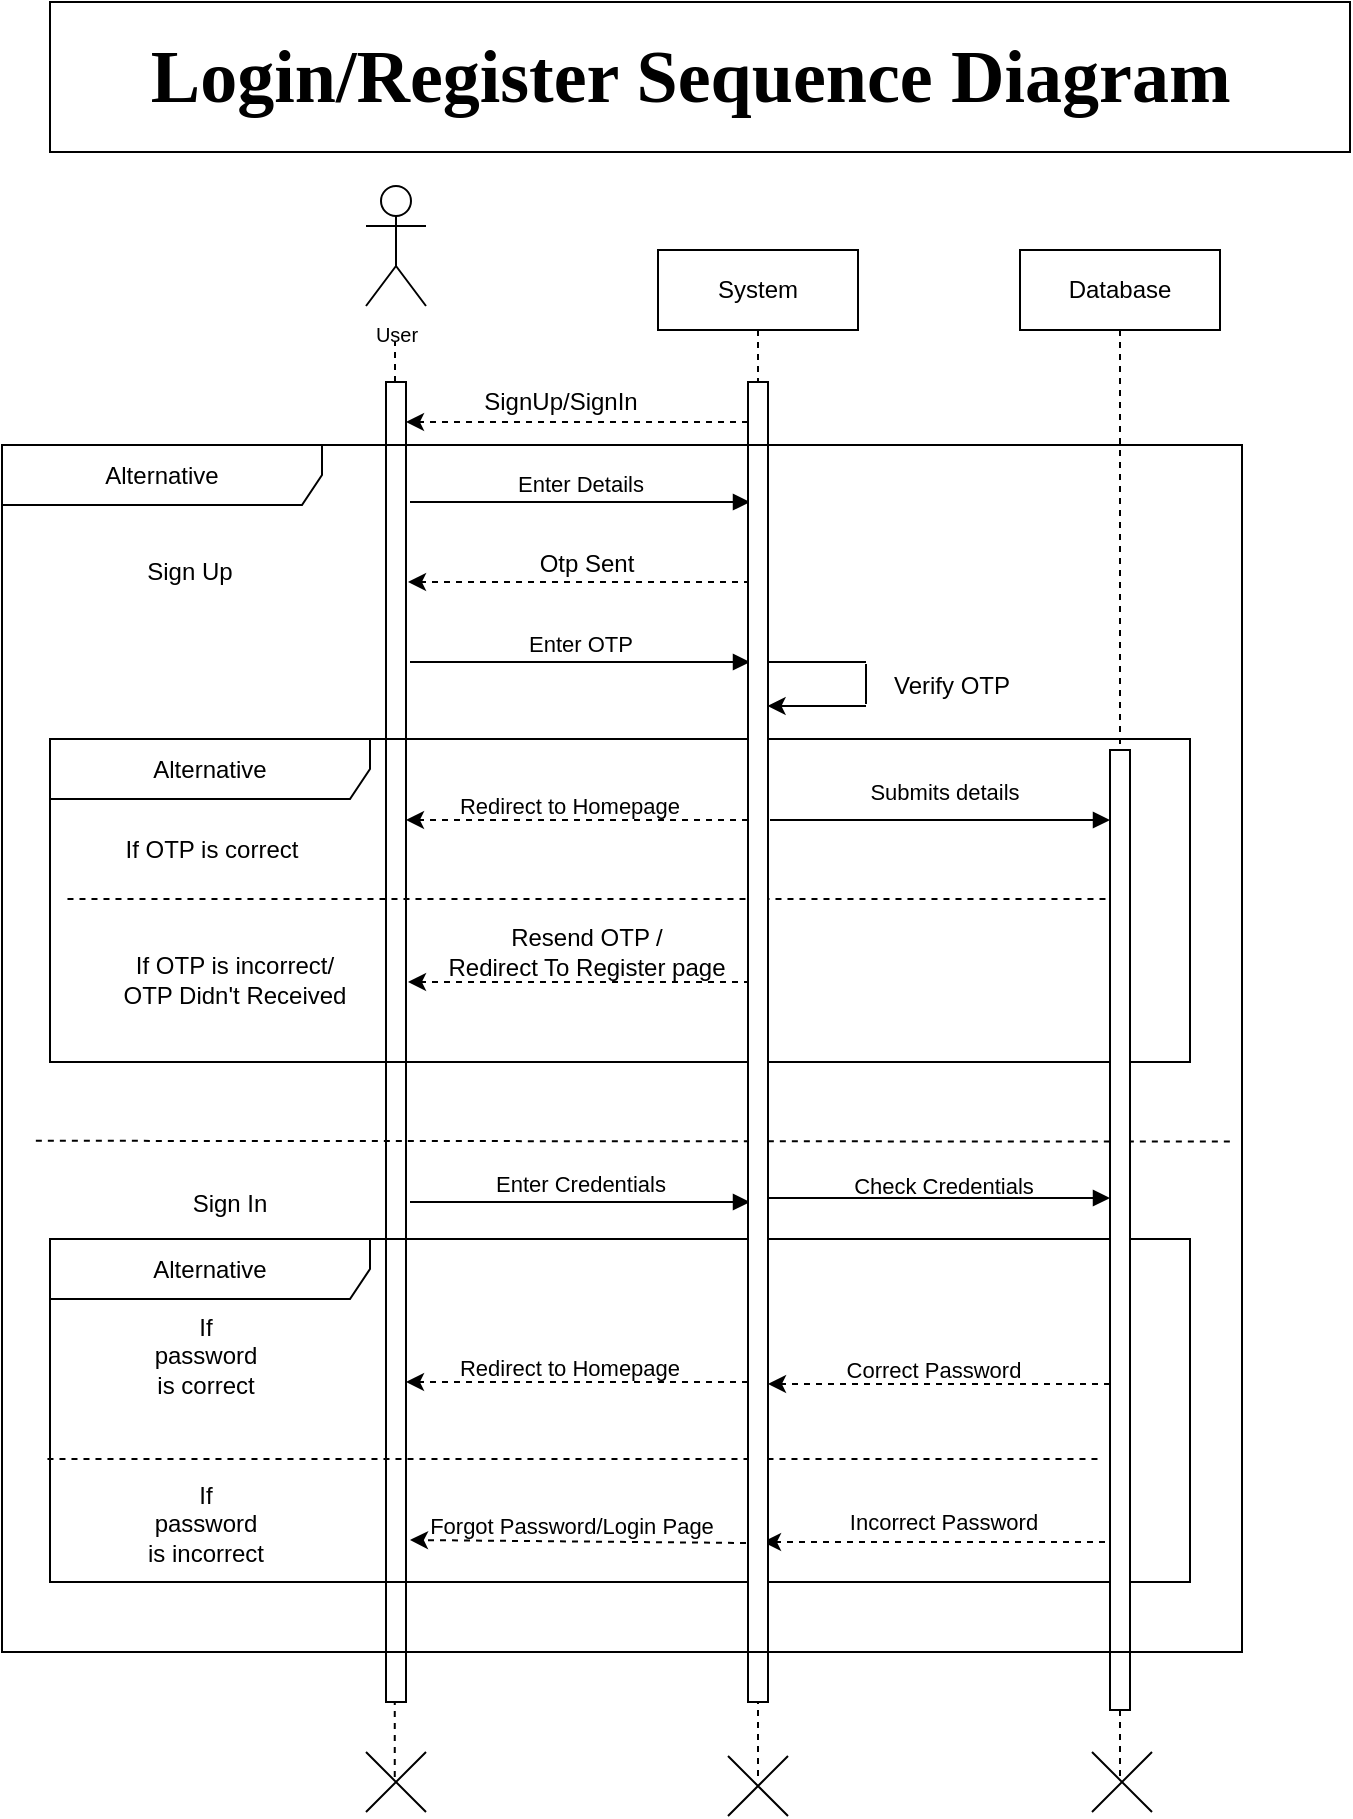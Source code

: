 <mxfile version="20.8.16" type="device"><diagram name="Page-1" id="2YBvvXClWsGukQMizWep"><mxGraphModel dx="623" dy="1496" grid="1" gridSize="10" guides="1" tooltips="1" connect="1" arrows="1" fold="1" page="1" pageScale="1" pageWidth="850" pageHeight="1100" math="0" shadow="0"><root><mxCell id="0"/><mxCell id="1" parent="0"/><mxCell id="y4Vze9adEDJtBPO1D6kC-1" value="System" style="shape=umlLifeline;perimeter=lifelinePerimeter;whiteSpace=wrap;html=1;container=0;dropTarget=0;collapsible=0;recursiveResize=0;outlineConnect=0;portConstraint=eastwest;newEdgeStyle={&quot;edgeStyle&quot;:&quot;elbowEdgeStyle&quot;,&quot;elbow&quot;:&quot;vertical&quot;,&quot;curved&quot;:0,&quot;rounded&quot;:0};" parent="1" vertex="1"><mxGeometry x="454" y="74" width="100" height="766" as="geometry"/></mxCell><mxCell id="y4Vze9adEDJtBPO1D6kC-3" value="Enter Details" style="html=1;verticalAlign=bottom;endArrow=block;edgeStyle=elbowEdgeStyle;elbow=vertical;curved=0;rounded=0;" parent="1" edge="1"><mxGeometry relative="1" as="geometry"><mxPoint x="330" y="200" as="sourcePoint"/><Array as="points"><mxPoint x="415" y="200"/></Array><mxPoint x="500" y="200" as="targetPoint"/></mxGeometry></mxCell><mxCell id="y4Vze9adEDJtBPO1D6kC-4" value="Submits details" style="html=1;verticalAlign=bottom;endArrow=block;edgeStyle=elbowEdgeStyle;elbow=vertical;curved=0;rounded=0;" parent="1" target="_2Mjty7Dlnw-NXfnQedJ-2" edge="1"><mxGeometry x="0.02" y="5" relative="1" as="geometry"><mxPoint x="510" y="359" as="sourcePoint"/><Array as="points"><mxPoint x="650" y="359"/></Array><mxPoint x="686.5" y="359" as="targetPoint"/><mxPoint as="offset"/></mxGeometry></mxCell><mxCell id="y4Vze9adEDJtBPO1D6kC-7" value="Enter Credentials" style="html=1;verticalAlign=bottom;endArrow=block;edgeStyle=elbowEdgeStyle;elbow=vertical;curved=0;rounded=0;" parent="1" edge="1"><mxGeometry relative="1" as="geometry"><mxPoint x="330" y="550" as="sourcePoint"/><Array as="points"><mxPoint x="415" y="550"/></Array><mxPoint x="500" y="550" as="targetPoint"/></mxGeometry></mxCell><mxCell id="y4Vze9adEDJtBPO1D6kC-11" value="Correct Password" style="text;html=1;strokeColor=none;fillColor=none;align=center;verticalAlign=middle;whiteSpace=wrap;rounded=0;fontSize=11;" parent="1" vertex="1"><mxGeometry x="532" y="619" width="120" height="30" as="geometry"/></mxCell><mxCell id="y4Vze9adEDJtBPO1D6kC-14" value="" style="endArrow=classic;dashed=1;html=1;rounded=0;" parent="1" edge="1"><mxGeometry width="50" height="50" relative="1" as="geometry"><mxPoint x="499" y="640" as="sourcePoint"/><mxPoint x="328" y="640" as="targetPoint"/></mxGeometry></mxCell><mxCell id="y4Vze9adEDJtBPO1D6kC-15" value="Redirect to Homepage" style="text;html=1;strokeColor=none;fillColor=none;align=center;verticalAlign=middle;whiteSpace=wrap;rounded=0;fontSize=11;" parent="1" vertex="1"><mxGeometry x="350" y="618" width="120" height="30" as="geometry"/></mxCell><mxCell id="y4Vze9adEDJtBPO1D6kC-22" value="" style="shape=umlDestroy;html=1;" parent="1" vertex="1"><mxGeometry x="308" y="825" width="30" height="30" as="geometry"/></mxCell><mxCell id="y4Vze9adEDJtBPO1D6kC-23" value="" style="shape=umlDestroy;html=1;" parent="1" vertex="1"><mxGeometry x="489" y="827" width="30" height="30" as="geometry"/></mxCell><mxCell id="y4Vze9adEDJtBPO1D6kC-25" value="&lt;font size=&quot;1&quot; face=&quot;Comic Sans MS&quot; style=&quot;&quot;&gt;&lt;b style=&quot;font-size: 37px;&quot;&gt;Login/Register Sequence Diagram&amp;nbsp;&lt;/b&gt;&lt;/font&gt;" style="rounded=0;whiteSpace=wrap;html=1;" parent="1" vertex="1"><mxGeometry x="150" y="-50" width="650" height="75" as="geometry"/></mxCell><mxCell id="lWrMniFHlVbD3IflR696-2" value="Check Credentials" style="text;html=1;strokeColor=none;fillColor=none;align=center;verticalAlign=middle;whiteSpace=wrap;rounded=0;fontSize=11;" parent="1" vertex="1"><mxGeometry x="532" y="527" width="130" height="30" as="geometry"/></mxCell><mxCell id="lWrMniFHlVbD3IflR696-7" value="&lt;font style=&quot;font-size: 10px;&quot;&gt;User&lt;/font&gt;" style="shape=umlActor;verticalLabelPosition=bottom;verticalAlign=top;html=1;outlineConnect=0;" parent="1" vertex="1"><mxGeometry x="308" y="42" width="30" height="60" as="geometry"/></mxCell><mxCell id="lWrMniFHlVbD3IflR696-8" value="" style="endArrow=none;dashed=1;html=1;rounded=0;" parent="1" source="aM9ryv3xv72pqoxQDRHE-2" edge="1"><mxGeometry width="50" height="50" relative="1" as="geometry"><mxPoint x="322.5" y="590" as="sourcePoint"/><mxPoint x="322.5" y="120" as="targetPoint"/></mxGeometry></mxCell><mxCell id="lWrMniFHlVbD3IflR696-9" value="" style="endArrow=none;dashed=1;html=1;rounded=0;" parent="1" edge="1"><mxGeometry width="50" height="50" relative="1" as="geometry"><mxPoint x="322.38" y="837.5" as="sourcePoint"/><mxPoint x="322.38" y="757.5" as="targetPoint"/></mxGeometry></mxCell><mxCell id="aM9ryv3xv72pqoxQDRHE-2" value="" style="html=1;points=[];perimeter=orthogonalPerimeter;outlineConnect=0;targetShapes=umlLifeline;portConstraint=eastwest;newEdgeStyle={&quot;edgeStyle&quot;:&quot;elbowEdgeStyle&quot;,&quot;elbow&quot;:&quot;vertical&quot;,&quot;curved&quot;:0,&quot;rounded&quot;:0};" parent="1" vertex="1"><mxGeometry x="318" y="140" width="10" height="660" as="geometry"/></mxCell><mxCell id="lWrMniFHlVbD3IflR696-11" value="" style="endArrow=none;dashed=1;html=1;rounded=0;exitX=0.003;exitY=0.6;exitDx=0;exitDy=0;exitPerimeter=0;" parent="1" target="_2Mjty7Dlnw-NXfnQedJ-1" edge="1"><mxGeometry width="50" height="50" relative="1" as="geometry"><mxPoint x="158.74" y="398.5" as="sourcePoint"/><mxPoint x="679" y="398.5" as="targetPoint"/></mxGeometry></mxCell><mxCell id="_2Mjty7Dlnw-NXfnQedJ-1" value="Database" style="shape=umlLifeline;perimeter=lifelinePerimeter;whiteSpace=wrap;html=1;container=0;dropTarget=0;collapsible=0;recursiveResize=0;outlineConnect=0;portConstraint=eastwest;newEdgeStyle={&quot;edgeStyle&quot;:&quot;elbowEdgeStyle&quot;,&quot;elbow&quot;:&quot;vertical&quot;,&quot;curved&quot;:0,&quot;rounded&quot;:0};" parent="1" vertex="1"><mxGeometry x="635" y="74" width="100" height="766" as="geometry"/></mxCell><mxCell id="lWrMniFHlVbD3IflR696-1" value="" style="html=1;verticalAlign=bottom;endArrow=block;edgeStyle=elbowEdgeStyle;elbow=vertical;curved=0;rounded=0;" parent="1" edge="1"><mxGeometry relative="1" as="geometry"><mxPoint x="509" y="548" as="sourcePoint"/><Array as="points"/><mxPoint x="680" y="548" as="targetPoint"/></mxGeometry></mxCell><mxCell id="_2Mjty7Dlnw-NXfnQedJ-3" value="" style="endArrow=classic;dashed=1;html=1;rounded=0;" parent="1" edge="1"><mxGeometry width="50" height="50" relative="1" as="geometry"><mxPoint x="680" y="641" as="sourcePoint"/><mxPoint x="509" y="641" as="targetPoint"/></mxGeometry></mxCell><mxCell id="_2Mjty7Dlnw-NXfnQedJ-4" value="" style="endArrow=classic;dashed=1;html=1;rounded=0;" parent="1" edge="1"><mxGeometry width="50" height="50" relative="1" as="geometry"><mxPoint x="677.5" y="720" as="sourcePoint"/><mxPoint x="506.5" y="720" as="targetPoint"/></mxGeometry></mxCell><mxCell id="_2Mjty7Dlnw-NXfnQedJ-5" value="" style="shape=umlDestroy;html=1;" parent="1" vertex="1"><mxGeometry x="671" y="825" width="30" height="30" as="geometry"/></mxCell><mxCell id="zj1jsiCasGr_2j_juk0K-1" value="Sign Up" style="text;html=1;strokeColor=none;fillColor=none;align=center;verticalAlign=middle;whiteSpace=wrap;rounded=0;fontStyle=0" parent="1" vertex="1"><mxGeometry x="190" y="219.5" width="60" height="30" as="geometry"/></mxCell><mxCell id="zj1jsiCasGr_2j_juk0K-2" value="Sign In" style="text;html=1;strokeColor=none;fillColor=none;align=center;verticalAlign=middle;whiteSpace=wrap;rounded=0;fontStyle=0" parent="1" vertex="1"><mxGeometry x="210" y="535.5" width="60" height="30" as="geometry"/></mxCell><mxCell id="lWrMniFHlVbD3IflR696-10" value="" style="endArrow=none;dashed=1;html=1;rounded=0;exitX=0.003;exitY=0.424;exitDx=0;exitDy=0;exitPerimeter=0;entryX=1.004;entryY=0.602;entryDx=0;entryDy=0;entryPerimeter=0;" parent="1" edge="1"><mxGeometry width="50" height="50" relative="1" as="geometry"><mxPoint x="142.93" y="519.4" as="sourcePoint"/><mxPoint x="742.48" y="519.807" as="targetPoint"/></mxGeometry></mxCell><mxCell id="9JrEAUbKdSFD4Yj1yo3t-1" value="Alternative" style="shape=umlFrame;whiteSpace=wrap;html=1;pointerEvents=0;recursiveResize=0;container=0;collapsible=0;width=160;" parent="1" vertex="1"><mxGeometry x="150" y="568.5" width="570" height="171.5" as="geometry"/></mxCell><mxCell id="9JrEAUbKdSFD4Yj1yo3t-2" value="If password is correct" style="text;html=1;strokeColor=none;fillColor=none;align=center;verticalAlign=middle;whiteSpace=wrap;rounded=0;fontStyle=0" parent="1" vertex="1"><mxGeometry x="198" y="611.5" width="60" height="30" as="geometry"/></mxCell><mxCell id="9JrEAUbKdSFD4Yj1yo3t-3" value="If password is incorrect" style="text;html=1;strokeColor=none;fillColor=none;align=center;verticalAlign=middle;whiteSpace=wrap;rounded=0;fontStyle=0" parent="1" vertex="1"><mxGeometry x="198" y="695.5" width="60" height="30" as="geometry"/></mxCell><mxCell id="9JrEAUbKdSFD4Yj1yo3t-4" value="Incorrect Password" style="text;html=1;strokeColor=none;fillColor=none;align=center;verticalAlign=middle;whiteSpace=wrap;rounded=0;fontSize=11;" parent="1" vertex="1"><mxGeometry x="537" y="694.5" width="120" height="30" as="geometry"/></mxCell><mxCell id="9JrEAUbKdSFD4Yj1yo3t-5" value="Forgot Password/Login Page" style="text;html=1;strokeColor=none;fillColor=none;align=center;verticalAlign=middle;whiteSpace=wrap;rounded=0;fontSize=11;" parent="1" vertex="1"><mxGeometry x="336" y="696.5" width="150" height="30" as="geometry"/></mxCell><mxCell id="9JrEAUbKdSFD4Yj1yo3t-6" value="" style="endArrow=classic;dashed=1;html=1;rounded=0;" parent="1" edge="1"><mxGeometry width="50" height="50" relative="1" as="geometry"><mxPoint x="498" y="720.5" as="sourcePoint"/><mxPoint x="330" y="719" as="targetPoint"/></mxGeometry></mxCell><mxCell id="9JrEAUbKdSFD4Yj1yo3t-8" value="" style="endArrow=classic;dashed=1;html=1;rounded=0;" parent="1" edge="1"><mxGeometry width="50" height="50" relative="1" as="geometry"><mxPoint x="500" y="240" as="sourcePoint"/><mxPoint x="329" y="240" as="targetPoint"/></mxGeometry></mxCell><mxCell id="9JrEAUbKdSFD4Yj1yo3t-10" value="Otp Sent" style="text;html=1;align=center;verticalAlign=middle;resizable=0;points=[];autosize=1;strokeColor=none;fillColor=none;" parent="1" vertex="1"><mxGeometry x="383" y="216" width="70" height="30" as="geometry"/></mxCell><mxCell id="9JrEAUbKdSFD4Yj1yo3t-15" value="" style="endArrow=classic;dashed=1;html=1;rounded=0;" parent="1" edge="1"><mxGeometry width="50" height="50" relative="1" as="geometry"><mxPoint x="500" y="440" as="sourcePoint"/><mxPoint x="329.0" y="440" as="targetPoint"/></mxGeometry></mxCell><mxCell id="9JrEAUbKdSFD4Yj1yo3t-16" value="Resend OTP / &lt;br&gt;Redirect To Register page" style="text;html=1;align=center;verticalAlign=middle;resizable=0;points=[];autosize=1;strokeColor=none;fillColor=none;" parent="1" vertex="1"><mxGeometry x="338" y="405" width="160" height="40" as="geometry"/></mxCell><mxCell id="9JrEAUbKdSFD4Yj1yo3t-17" value="Enter OTP" style="html=1;verticalAlign=bottom;endArrow=block;edgeStyle=elbowEdgeStyle;elbow=vertical;curved=0;rounded=0;" parent="1" edge="1"><mxGeometry relative="1" as="geometry"><mxPoint x="330" y="280" as="sourcePoint"/><Array as="points"><mxPoint x="415" y="280"/></Array><mxPoint x="500" y="280" as="targetPoint"/></mxGeometry></mxCell><mxCell id="9JrEAUbKdSFD4Yj1yo3t-20" value="" style="endArrow=none;html=1;rounded=0;" parent="1" edge="1"><mxGeometry width="50" height="50" relative="1" as="geometry"><mxPoint x="508.786" y="280" as="sourcePoint"/><mxPoint x="558" y="280" as="targetPoint"/></mxGeometry></mxCell><mxCell id="9JrEAUbKdSFD4Yj1yo3t-21" value="" style="endArrow=classic;html=1;rounded=0;" parent="1" edge="1"><mxGeometry width="50" height="50" relative="1" as="geometry"><mxPoint x="558" y="302" as="sourcePoint"/><mxPoint x="508.786" y="302.0" as="targetPoint"/></mxGeometry></mxCell><mxCell id="9JrEAUbKdSFD4Yj1yo3t-22" value="" style="endArrow=none;html=1;rounded=0;" parent="1" edge="1"><mxGeometry width="50" height="50" relative="1" as="geometry"><mxPoint x="558" y="301" as="sourcePoint"/><mxPoint x="558" y="281" as="targetPoint"/></mxGeometry></mxCell><mxCell id="9JrEAUbKdSFD4Yj1yo3t-23" value="Verify OTP" style="text;html=1;strokeColor=none;fillColor=none;align=center;verticalAlign=middle;whiteSpace=wrap;rounded=0;" parent="1" vertex="1"><mxGeometry x="561" y="276.5" width="80" height="30" as="geometry"/></mxCell><mxCell id="9JrEAUbKdSFD4Yj1yo3t-24" value="" style="endArrow=classic;dashed=1;html=1;rounded=0;" parent="1" edge="1"><mxGeometry width="50" height="50" relative="1" as="geometry"><mxPoint x="499.0" y="359" as="sourcePoint"/><mxPoint x="328" y="359" as="targetPoint"/></mxGeometry></mxCell><mxCell id="9JrEAUbKdSFD4Yj1yo3t-25" value="Redirect to Homepage" style="text;html=1;strokeColor=none;fillColor=none;align=center;verticalAlign=middle;whiteSpace=wrap;rounded=0;fontSize=11;" parent="1" vertex="1"><mxGeometry x="350" y="337" width="120" height="30" as="geometry"/></mxCell><mxCell id="9JrEAUbKdSFD4Yj1yo3t-26" value="If OTP is correct" style="text;html=1;strokeColor=none;fillColor=none;align=center;verticalAlign=middle;whiteSpace=wrap;rounded=0;fontStyle=0" parent="1" vertex="1"><mxGeometry x="185" y="359" width="92" height="30" as="geometry"/></mxCell><mxCell id="9JrEAUbKdSFD4Yj1yo3t-27" value="If OTP is incorrect/&lt;br&gt;OTP Didn't Received" style="text;html=1;strokeColor=none;fillColor=none;align=center;verticalAlign=middle;whiteSpace=wrap;rounded=0;fontStyle=0" parent="1" vertex="1"><mxGeometry x="185" y="424" width="115" height="30" as="geometry"/></mxCell><mxCell id="9JrEAUbKdSFD4Yj1yo3t-31" value="" style="endArrow=none;dashed=1;html=1;rounded=0;exitX=0.003;exitY=0.6;exitDx=0;exitDy=0;exitPerimeter=0;" parent="1" edge="1"><mxGeometry width="50" height="50" relative="1" as="geometry"><mxPoint x="148.74" y="678.5" as="sourcePoint"/><mxPoint x="676.5" y="678.5" as="targetPoint"/></mxGeometry></mxCell><mxCell id="9JrEAUbKdSFD4Yj1yo3t-32" value="Alternative" style="shape=umlFrame;whiteSpace=wrap;html=1;pointerEvents=0;recursiveResize=0;container=0;collapsible=0;width=160;" parent="1" vertex="1"><mxGeometry x="150" y="318.5" width="570" height="161.5" as="geometry"/></mxCell><mxCell id="y4Vze9adEDJtBPO1D6kC-2" value="&lt;br&gt;&lt;br&gt;" style="html=1;points=[];perimeter=orthogonalPerimeter;outlineConnect=0;targetShapes=umlLifeline;portConstraint=eastwest;newEdgeStyle={&quot;edgeStyle&quot;:&quot;elbowEdgeStyle&quot;,&quot;elbow&quot;:&quot;vertical&quot;,&quot;curved&quot;:0,&quot;rounded&quot;:0};" parent="1" vertex="1"><mxGeometry x="499" y="140" width="10" height="660" as="geometry"/></mxCell><mxCell id="_2Mjty7Dlnw-NXfnQedJ-2" value="&lt;br&gt;&lt;br&gt;" style="html=1;points=[];perimeter=orthogonalPerimeter;outlineConnect=0;targetShapes=umlLifeline;portConstraint=eastwest;newEdgeStyle={&quot;edgeStyle&quot;:&quot;elbowEdgeStyle&quot;,&quot;elbow&quot;:&quot;vertical&quot;,&quot;curved&quot;:0,&quot;rounded&quot;:0};" parent="1" vertex="1"><mxGeometry x="680" y="324" width="10" height="480" as="geometry"/></mxCell><mxCell id="9JrEAUbKdSFD4Yj1yo3t-37" value="" style="endArrow=classic;dashed=1;html=1;rounded=0;" parent="1" edge="1"><mxGeometry width="50" height="50" relative="1" as="geometry"><mxPoint x="499" y="160" as="sourcePoint"/><mxPoint x="328" y="160" as="targetPoint"/></mxGeometry></mxCell><mxCell id="9JrEAUbKdSFD4Yj1yo3t-38" value="Alternative" style="shape=umlFrame;whiteSpace=wrap;html=1;pointerEvents=0;recursiveResize=0;container=0;collapsible=0;width=160;fontStyle=0;movable=1;resizable=1;rotatable=1;deletable=1;editable=1;connectable=1;" parent="1" vertex="1"><mxGeometry x="126" y="171.5" width="620" height="603.5" as="geometry"/></mxCell><mxCell id="9JrEAUbKdSFD4Yj1yo3t-39" value="&lt;font style=&quot;font-size: 12px;&quot;&gt;SignUp/SignIn&lt;/font&gt;" style="text;html=1;align=center;verticalAlign=middle;resizable=0;points=[];autosize=1;strokeColor=none;fillColor=none;fontSize=7;" parent="1" vertex="1"><mxGeometry x="355" y="135" width="100" height="30" as="geometry"/></mxCell></root></mxGraphModel></diagram></mxfile>